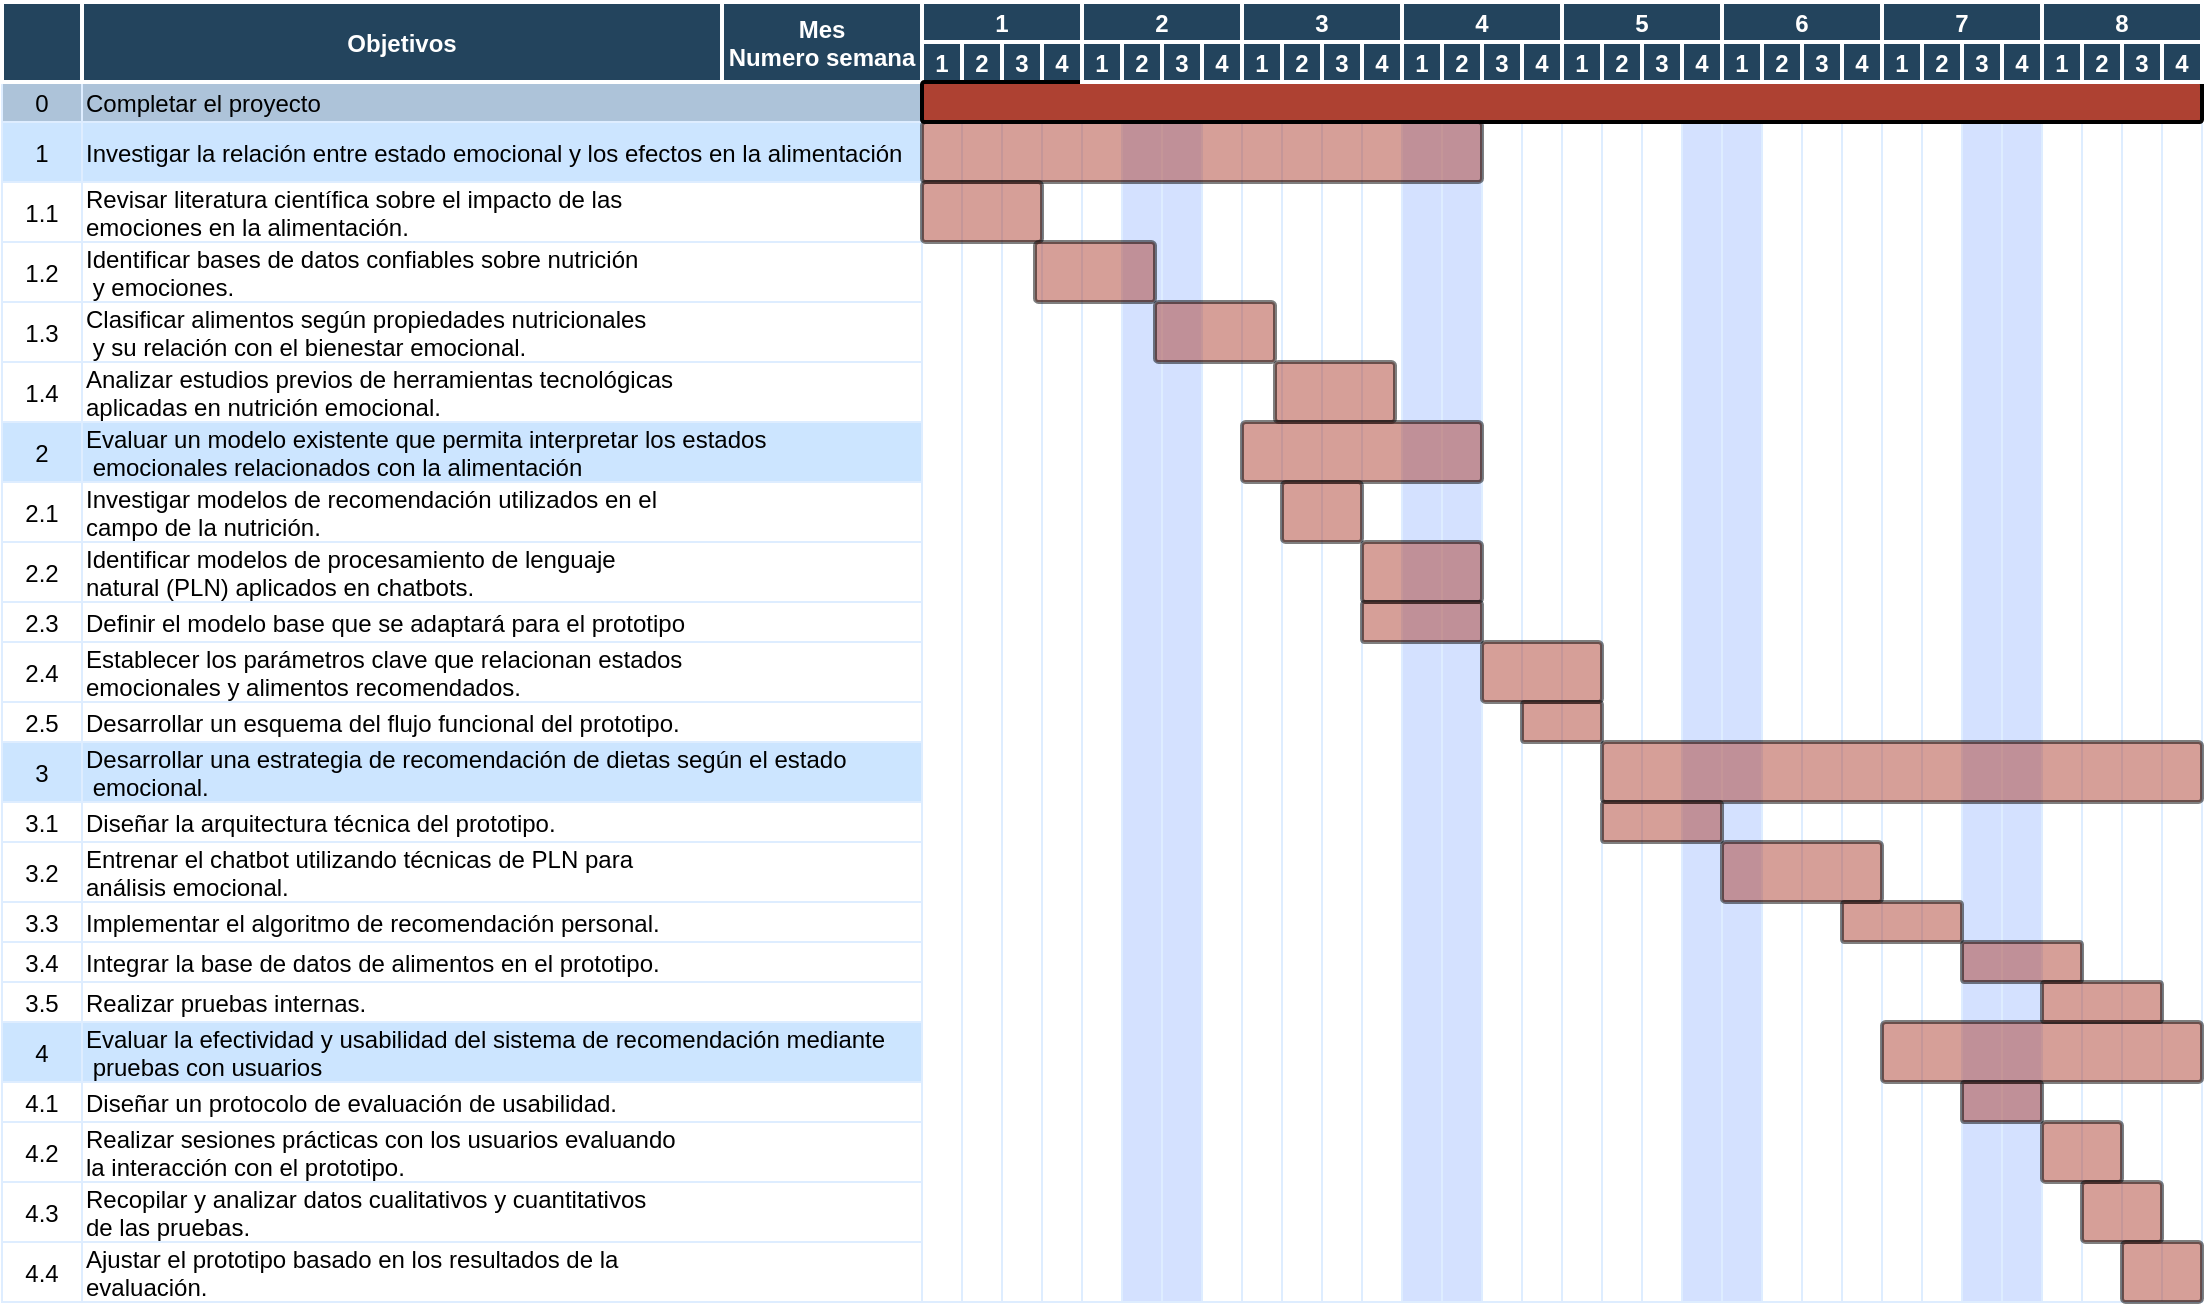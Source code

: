 <mxfile version="25.0.3">
  <diagram name="Page-1" id="8378b5f6-a2b2-b727-a746-972ab9d02e00">
    <mxGraphModel dx="1257" dy="726" grid="1" gridSize="10" guides="1" tooltips="1" connect="0" arrows="1" fold="1" page="1" pageScale="1.5" pageWidth="1169" pageHeight="827" background="none" math="0" shadow="0">
      <root>
        <mxCell id="0" />
        <mxCell id="1" parent="0" />
        <mxCell id="63" value="0" style="strokeColor=#DEEDFF;fillColor=#ADC3D9" parent="1" vertex="1">
          <mxGeometry x="40" y="360" width="40" height="20" as="geometry" />
        </mxCell>
        <mxCell id="64" value="Completar el proyecto" style="align=left;strokeColor=#DEEDFF;fillColor=#ADC3D9" parent="1" vertex="1">
          <mxGeometry x="80" y="360" width="420" height="20" as="geometry" />
        </mxCell>
        <mxCell id="68" value="" style="strokeColor=#DEEDFF" parent="1" vertex="1">
          <mxGeometry x="500" y="360" width="20" height="610" as="geometry" />
        </mxCell>
        <mxCell id="69" value="1" style="strokeColor=#DEEDFF;fillColor=#CCE5FF" parent="1" vertex="1">
          <mxGeometry x="40" y="380" width="40" height="30" as="geometry" />
        </mxCell>
        <mxCell id="70" value="Investigar la relación entre estado emocional y los efectos en la alimentación" style="align=left;strokeColor=#DEEDFF;fillColor=#CCE5FF" parent="1" vertex="1">
          <mxGeometry x="80" y="380" width="420" height="30" as="geometry" />
        </mxCell>
        <mxCell id="74" value="1.1" style="strokeColor=#DEEDFF" parent="1" vertex="1">
          <mxGeometry x="40" y="410" width="40" height="30" as="geometry" />
        </mxCell>
        <mxCell id="75" value="Revisar literatura científica sobre el impacto de las &#xa;emociones en la alimentación." style="align=left;strokeColor=#DEEDFF" parent="1" vertex="1">
          <mxGeometry x="80" y="410" width="420" height="30" as="geometry" />
        </mxCell>
        <mxCell id="79" value="1.2" style="strokeColor=#DEEDFF" parent="1" vertex="1">
          <mxGeometry x="40" y="440" width="40" height="30" as="geometry" />
        </mxCell>
        <mxCell id="80" value="Identificar bases de datos confiables sobre nutrición&#xa; y emociones." style="align=left;strokeColor=#DEEDFF" parent="1" vertex="1">
          <mxGeometry x="80" y="440" width="420" height="30" as="geometry" />
        </mxCell>
        <mxCell id="84" value="1.3" style="strokeColor=#DEEDFF" parent="1" vertex="1">
          <mxGeometry x="40" y="470" width="40" height="30" as="geometry" />
        </mxCell>
        <mxCell id="85" value="Clasificar alimentos según propiedades nutricionales&#xa; y su relación con el bienestar emocional." style="align=left;strokeColor=#DEEDFF" parent="1" vertex="1">
          <mxGeometry x="80" y="470" width="420" height="30" as="geometry" />
        </mxCell>
        <mxCell id="89" value="1.4" style="strokeColor=#DEEDFF" parent="1" vertex="1">
          <mxGeometry x="40" y="500" width="40" height="30" as="geometry" />
        </mxCell>
        <mxCell id="90" value="Analizar estudios previos de herramientas tecnológicas &#xa;aplicadas en nutrición emocional." style="align=left;strokeColor=#DEEDFF" parent="1" vertex="1">
          <mxGeometry x="80" y="500" width="420" height="30" as="geometry" />
        </mxCell>
        <mxCell id="99" value="2.1" style="strokeColor=#DEEDFF" parent="1" vertex="1">
          <mxGeometry x="40" y="560" width="40" height="30" as="geometry" />
        </mxCell>
        <mxCell id="100" value="Investigar modelos de recomendación utilizados en el &#xa;campo de la nutrición." style="align=left;strokeColor=#DEEDFF" parent="1" vertex="1">
          <mxGeometry x="80" y="560" width="420" height="30" as="geometry" />
        </mxCell>
        <mxCell id="104" value="2" style="strokeColor=#DEEDFF;fillColor=#CCE5FF" parent="1" vertex="1">
          <mxGeometry x="40" y="530" width="40" height="30" as="geometry" />
        </mxCell>
        <mxCell id="105" value="Evaluar un modelo existente que permita interpretar los estados&#xa; emocionales relacionados con la alimentación" style="align=left;strokeColor=#DEEDFF;fillColor=#CCE5FF" parent="1" vertex="1">
          <mxGeometry x="80" y="530" width="420" height="30" as="geometry" />
        </mxCell>
        <mxCell id="109" value="2.2" style="strokeColor=#DEEDFF" parent="1" vertex="1">
          <mxGeometry x="40" y="590" width="40" height="30" as="geometry" />
        </mxCell>
        <mxCell id="110" value="Identificar modelos de procesamiento de lenguaje&#xa;natural (PLN) aplicados en chatbots." style="align=left;strokeColor=#DEEDFF" parent="1" vertex="1">
          <mxGeometry x="80" y="590" width="420" height="30" as="geometry" />
        </mxCell>
        <mxCell id="114" value="2.3" style="strokeColor=#DEEDFF" parent="1" vertex="1">
          <mxGeometry x="40" y="620" width="40" height="20" as="geometry" />
        </mxCell>
        <mxCell id="115" value="Definir el modelo base que se adaptará para el prototipo" style="align=left;strokeColor=#DEEDFF" parent="1" vertex="1">
          <mxGeometry x="80" y="620" width="420" height="20" as="geometry" />
        </mxCell>
        <mxCell id="119" value="2.4" style="strokeColor=#DEEDFF" parent="1" vertex="1">
          <mxGeometry x="40" y="640" width="40" height="30" as="geometry" />
        </mxCell>
        <mxCell id="120" value="Establecer los parámetros clave que relacionan estados &#xa;emocionales y alimentos recomendados." style="align=left;strokeColor=#DEEDFF" parent="1" vertex="1">
          <mxGeometry x="80" y="640" width="420" height="30" as="geometry" />
        </mxCell>
        <mxCell id="124" value="2.5" style="strokeColor=#DEEDFF" parent="1" vertex="1">
          <mxGeometry x="40.0" y="670.0" width="40" height="20" as="geometry" />
        </mxCell>
        <mxCell id="125" value="Desarrollar un esquema del flujo funcional del prototipo." style="align=left;strokeColor=#DEEDFF" parent="1" vertex="1">
          <mxGeometry x="80" y="670" width="420" height="20" as="geometry" />
        </mxCell>
        <mxCell id="129" value="3.1" style="strokeColor=#DEEDFF" parent="1" vertex="1">
          <mxGeometry x="40.0" y="720.0" width="40" height="20" as="geometry" />
        </mxCell>
        <mxCell id="130" value="Diseñar la arquitectura técnica del prototipo." style="align=left;strokeColor=#DEEDFF" parent="1" vertex="1">
          <mxGeometry x="80" y="720" width="420" height="20" as="geometry" />
        </mxCell>
        <mxCell id="134" value="3.2" style="strokeColor=#DEEDFF;fillColor=#FFFFFF" parent="1" vertex="1">
          <mxGeometry x="40" y="740" width="40" height="30" as="geometry" />
        </mxCell>
        <mxCell id="135" value="Entrenar el chatbot utilizando técnicas de PLN para &#xa;análisis emocional." style="align=left;strokeColor=#DEEDFF;fillColor=#FFFFFF" parent="1" vertex="1">
          <mxGeometry x="80" y="740" width="420" height="30" as="geometry" />
        </mxCell>
        <mxCell id="139" value="3" style="strokeColor=#DEEDFF;fillColor=#CCE5FF" parent="1" vertex="1">
          <mxGeometry x="40" y="690" width="40" height="30" as="geometry" />
        </mxCell>
        <mxCell id="140" value="Desarrollar una estrategia de recomendación de dietas según el estado&#xa; emocional." style="align=left;strokeColor=#DEEDFF;fillColor=#CCE5FF" parent="1" vertex="1">
          <mxGeometry x="80" y="690" width="420" height="30" as="geometry" />
        </mxCell>
        <mxCell id="144" value="3.3" style="strokeColor=#DEEDFF" parent="1" vertex="1">
          <mxGeometry x="40.0" y="770.0" width="40" height="20" as="geometry" />
        </mxCell>
        <mxCell id="145" value="Implementar el algoritmo de recomendación personal." style="align=left;strokeColor=#DEEDFF" parent="1" vertex="1">
          <mxGeometry x="80" y="770" width="420" height="20" as="geometry" />
        </mxCell>
        <mxCell id="149" value="3.4" style="strokeColor=#DEEDFF" parent="1" vertex="1">
          <mxGeometry x="40.0" y="790.0" width="40" height="20" as="geometry" />
        </mxCell>
        <mxCell id="150" value="Integrar la base de datos de alimentos en el prototipo." style="align=left;strokeColor=#DEEDFF" parent="1" vertex="1">
          <mxGeometry x="80" y="790" width="420" height="20" as="geometry" />
        </mxCell>
        <mxCell id="154" value="3.5" style="strokeColor=#DEEDFF" parent="1" vertex="1">
          <mxGeometry x="40.0" y="810.0" width="40" height="20" as="geometry" />
        </mxCell>
        <mxCell id="155" value="Realizar pruebas internas." style="align=left;strokeColor=#DEEDFF" parent="1" vertex="1">
          <mxGeometry x="80" y="810" width="420" height="20" as="geometry" />
        </mxCell>
        <mxCell id="159" value="4.1" style="strokeColor=#DEEDFF" parent="1" vertex="1">
          <mxGeometry x="40.0" y="860.0" width="40" height="20" as="geometry" />
        </mxCell>
        <mxCell id="160" value="Diseñar un protocolo de evaluación de usabilidad." style="align=left;strokeColor=#DEEDFF" parent="1" vertex="1">
          <mxGeometry x="80" y="860" width="420" height="20" as="geometry" />
        </mxCell>
        <mxCell id="164" value="4.2" style="strokeColor=#DEEDFF" parent="1" vertex="1">
          <mxGeometry x="40" y="880" width="40" height="30" as="geometry" />
        </mxCell>
        <mxCell id="169" value="4.3" style="strokeColor=#DEEDFF" parent="1" vertex="1">
          <mxGeometry x="40" y="910" width="40" height="30" as="geometry" />
        </mxCell>
        <mxCell id="170" value="Realizar sesiones prácticas con los usuarios evaluando &#xa;la interacción con el prototipo." style="align=left;strokeColor=#DEEDFF" parent="1" vertex="1">
          <mxGeometry x="80" y="880" width="420" height="30" as="geometry" />
        </mxCell>
        <mxCell id="174" value="4.4" style="strokeColor=#DEEDFF" parent="1" vertex="1">
          <mxGeometry x="40" y="940" width="40" height="30" as="geometry" />
        </mxCell>
        <mxCell id="175" value="Recopilar y analizar datos cualitativos y cuantitativos &#xa;de las pruebas." style="align=left;strokeColor=#DEEDFF" parent="1" vertex="1">
          <mxGeometry x="80" y="910" width="420" height="30" as="geometry" />
        </mxCell>
        <mxCell id="194" value="" style="strokeColor=#DEEDFF" parent="1" vertex="1">
          <mxGeometry x="520" y="360" width="20" height="610" as="geometry" />
        </mxCell>
        <mxCell id="195" value="" style="strokeColor=#DEEDFF" parent="1" vertex="1">
          <mxGeometry x="540" y="360" width="20" height="610" as="geometry" />
        </mxCell>
        <mxCell id="196" value="" style="strokeColor=#DEEDFF" parent="1" vertex="1">
          <mxGeometry x="560" y="360" width="20" height="610" as="geometry" />
        </mxCell>
        <mxCell id="197" value="" style="strokeColor=#DEEDFF" parent="1" vertex="1">
          <mxGeometry x="580" y="360" width="20" height="610" as="geometry" />
        </mxCell>
        <mxCell id="198" value="" style="strokeColor=#DEEDFF;fillColor=#D4E1FF" parent="1" vertex="1">
          <mxGeometry x="600" y="360" width="20" height="610" as="geometry" />
        </mxCell>
        <mxCell id="199" value="" style="strokeColor=#DEEDFF;fillColor=#D4E1FF" parent="1" vertex="1">
          <mxGeometry x="620" y="360" width="20" height="610" as="geometry" />
        </mxCell>
        <mxCell id="200" value="" style="strokeColor=#DEEDFF" parent="1" vertex="1">
          <mxGeometry x="640" y="360" width="20" height="610" as="geometry" />
        </mxCell>
        <mxCell id="201" value="" style="strokeColor=#DEEDFF" parent="1" vertex="1">
          <mxGeometry x="660" y="360" width="20" height="610" as="geometry" />
        </mxCell>
        <mxCell id="202" value="" style="strokeColor=#DEEDFF" parent="1" vertex="1">
          <mxGeometry x="680" y="360" width="20" height="610" as="geometry" />
        </mxCell>
        <mxCell id="203" value="" style="strokeColor=#DEEDFF" parent="1" vertex="1">
          <mxGeometry x="700" y="360" width="20" height="610" as="geometry" />
        </mxCell>
        <mxCell id="204" value="" style="strokeColor=#DEEDFF" parent="1" vertex="1">
          <mxGeometry x="720" y="360" width="20" height="610" as="geometry" />
        </mxCell>
        <mxCell id="205" value="" style="strokeColor=#DEEDFF;fillColor=#D4E1FF" parent="1" vertex="1">
          <mxGeometry x="740" y="360" width="20" height="610" as="geometry" />
        </mxCell>
        <mxCell id="206" value="" style="strokeColor=#DEEDFF;fillColor=#D4E1FF" parent="1" vertex="1">
          <mxGeometry x="760" y="360" width="20" height="610" as="geometry" />
        </mxCell>
        <mxCell id="207" value="" style="strokeColor=#DEEDFF" parent="1" vertex="1">
          <mxGeometry x="780" y="360" width="20" height="610" as="geometry" />
        </mxCell>
        <mxCell id="208" value="" style="strokeColor=#DEEDFF" parent="1" vertex="1">
          <mxGeometry x="800" y="360" width="20" height="610" as="geometry" />
        </mxCell>
        <mxCell id="209" value="" style="strokeColor=#DEEDFF" parent="1" vertex="1">
          <mxGeometry x="820" y="360" width="20" height="610" as="geometry" />
        </mxCell>
        <mxCell id="210" value="" style="strokeColor=#DEEDFF" parent="1" vertex="1">
          <mxGeometry x="840" y="360" width="20" height="610" as="geometry" />
        </mxCell>
        <mxCell id="211" value="" style="strokeColor=#DEEDFF" parent="1" vertex="1">
          <mxGeometry x="860" y="360" width="20" height="610" as="geometry" />
        </mxCell>
        <mxCell id="212" value="" style="strokeColor=#DEEDFF;fillColor=#D4E1FF" parent="1" vertex="1">
          <mxGeometry x="880" y="360" width="20" height="610" as="geometry" />
        </mxCell>
        <mxCell id="213" value="" style="strokeColor=#DEEDFF;fillColor=#D4E1FF" parent="1" vertex="1">
          <mxGeometry x="900" y="360" width="20" height="610" as="geometry" />
        </mxCell>
        <mxCell id="214" value="" style="strokeColor=#DEEDFF" parent="1" vertex="1">
          <mxGeometry x="920" y="360" width="20" height="610" as="geometry" />
        </mxCell>
        <mxCell id="215" value="" style="strokeColor=#DEEDFF" parent="1" vertex="1">
          <mxGeometry x="940" y="360" width="20" height="610" as="geometry" />
        </mxCell>
        <mxCell id="216" value="" style="strokeColor=#DEEDFF" parent="1" vertex="1">
          <mxGeometry x="960" y="360" width="20" height="610" as="geometry" />
        </mxCell>
        <mxCell id="217" value="" style="strokeColor=#DEEDFF" parent="1" vertex="1">
          <mxGeometry x="980" y="360" width="20" height="610" as="geometry" />
        </mxCell>
        <mxCell id="218" value="" style="strokeColor=#DEEDFF" parent="1" vertex="1">
          <mxGeometry x="1000" y="360" width="20" height="610" as="geometry" />
        </mxCell>
        <mxCell id="219" value="" style="strokeColor=#DEEDFF;fillColor=#D4E1FF" parent="1" vertex="1">
          <mxGeometry x="1020" y="360" width="20" height="610" as="geometry" />
        </mxCell>
        <mxCell id="220" value="" style="strokeColor=#DEEDFF;fillColor=#D4E1FF" parent="1" vertex="1">
          <mxGeometry x="1040" y="360" width="20" height="610" as="geometry" />
        </mxCell>
        <mxCell id="221" value="" style="strokeColor=#DEEDFF" parent="1" vertex="1">
          <mxGeometry x="1060" y="360" width="20" height="610" as="geometry" />
        </mxCell>
        <mxCell id="222" value="" style="strokeColor=#DEEDFF" parent="1" vertex="1">
          <mxGeometry x="1080" y="360" width="20" height="610" as="geometry" />
        </mxCell>
        <mxCell id="223" value="" style="strokeColor=#DEEDFF" parent="1" vertex="1">
          <mxGeometry x="1100" y="360" width="20" height="610" as="geometry" />
        </mxCell>
        <mxCell id="224" value="" style="strokeColor=#DEEDFF" parent="1" vertex="1">
          <mxGeometry x="1120" y="360" width="20" height="610" as="geometry" />
        </mxCell>
        <mxCell id="2" value="Objetivos" style="fillColor=#23445D;strokeColor=#FFFFFF;strokeWidth=2;fontColor=#FFFFFF;fontStyle=1" parent="1" vertex="1">
          <mxGeometry x="80" y="320" width="320" height="40" as="geometry" />
        </mxCell>
        <mxCell id="3" value="" style="fillColor=#23445D;strokeColor=#FFFFFF;strokeWidth=2;fontColor=#FFFFFF;fontStyle=1" parent="1" vertex="1">
          <mxGeometry x="40" y="320" width="40" height="40" as="geometry" />
        </mxCell>
        <mxCell id="4" value="1" style="fillColor=#23445D;strokeColor=#FFFFFF;strokeWidth=2;fontColor=#FFFFFF;fontStyle=1" parent="1" vertex="1">
          <mxGeometry x="500" y="320" width="80" height="20" as="geometry" />
        </mxCell>
        <mxCell id="5" value="1" style="fillColor=#23445D;strokeColor=#FFFFFF;strokeWidth=2;fontColor=#FFFFFF;fontStyle=1" parent="1" vertex="1">
          <mxGeometry x="500.0" y="340.0" width="20" height="20" as="geometry" />
        </mxCell>
        <mxCell id="6" value="2" style="fillColor=#23445D;strokeColor=#FFFFFF;strokeWidth=2;fontColor=#FFFFFF;fontStyle=1" parent="1" vertex="1">
          <mxGeometry x="520.0" y="340.0" width="20" height="20" as="geometry" />
        </mxCell>
        <mxCell id="7" value="3" style="fillColor=#23445D;strokeColor=#FFFFFF;strokeWidth=2;fontColor=#FFFFFF;fontStyle=1" parent="1" vertex="1">
          <mxGeometry x="540.0" y="340.0" width="20" height="20" as="geometry" />
        </mxCell>
        <mxCell id="8" value="4" style="fillColor=#23445D;strokeColor=#FFFFFF;strokeWidth=2;fontColor=#FFFFFF;fontStyle=1" parent="1" vertex="1">
          <mxGeometry x="560.0" y="340.0" width="20" height="20" as="geometry" />
        </mxCell>
        <mxCell id="12" value="Mes&#xa;Numero semana" style="fillColor=#23445D;strokeColor=#FFFFFF;strokeWidth=2;fontColor=#FFFFFF;fontStyle=1" parent="1" vertex="1">
          <mxGeometry x="400" y="320" width="100" height="40" as="geometry" />
        </mxCell>
        <mxCell id="242" value="" style="shape=mxgraph.flowchart.process;fillColor=#AE4132;strokeColor=#000000;strokeWidth=2;opacity=50" parent="1" vertex="1">
          <mxGeometry x="500" y="380" width="280" height="30" as="geometry" />
        </mxCell>
        <mxCell id="254" value="" style="shape=mxgraph.flowchart.process;fillColor=#AE4132;strokeColor=#000000;strokeWidth=2;opacity=100" parent="1" vertex="1">
          <mxGeometry x="500" y="360" width="640" height="20" as="geometry" />
        </mxCell>
        <mxCell id="KMovM7LpsKUAW9iRTQMW-255" value="4" style="strokeColor=#DEEDFF;fillColor=#CCE5FF" parent="1" vertex="1">
          <mxGeometry x="40" y="830" width="40" height="30" as="geometry" />
        </mxCell>
        <mxCell id="KMovM7LpsKUAW9iRTQMW-256" value="Evaluar la efectividad y usabilidad del sistema de recomendación mediante&#xa; pruebas con usuarios" style="align=left;strokeColor=#DEEDFF;fillColor=#CCE5FF" parent="1" vertex="1">
          <mxGeometry x="80" y="830" width="420" height="30" as="geometry" />
        </mxCell>
        <mxCell id="KMovM7LpsKUAW9iRTQMW-257" value="Ajustar el prototipo basado en los resultados de la &#xa;evaluación." style="align=left;strokeColor=#DEEDFF" parent="1" vertex="1">
          <mxGeometry x="80" y="940" width="420" height="30" as="geometry" />
        </mxCell>
        <mxCell id="KMovM7LpsKUAW9iRTQMW-259" value="2" style="fillColor=#23445D;strokeColor=#FFFFFF;strokeWidth=2;fontColor=#FFFFFF;fontStyle=1" parent="1" vertex="1">
          <mxGeometry x="580" y="320" width="80" height="20" as="geometry" />
        </mxCell>
        <mxCell id="KMovM7LpsKUAW9iRTQMW-260" value="1" style="fillColor=#23445D;strokeColor=#FFFFFF;strokeWidth=2;fontColor=#FFFFFF;fontStyle=1" parent="1" vertex="1">
          <mxGeometry x="580.0" y="340.0" width="20" height="20" as="geometry" />
        </mxCell>
        <mxCell id="KMovM7LpsKUAW9iRTQMW-261" value="2" style="fillColor=#23445D;strokeColor=#FFFFFF;strokeWidth=2;fontColor=#FFFFFF;fontStyle=1" parent="1" vertex="1">
          <mxGeometry x="600.0" y="340.0" width="20" height="20" as="geometry" />
        </mxCell>
        <mxCell id="KMovM7LpsKUAW9iRTQMW-262" value="3" style="fillColor=#23445D;strokeColor=#FFFFFF;strokeWidth=2;fontColor=#FFFFFF;fontStyle=1" parent="1" vertex="1">
          <mxGeometry x="620.0" y="340.0" width="20" height="20" as="geometry" />
        </mxCell>
        <mxCell id="KMovM7LpsKUAW9iRTQMW-263" value="4" style="fillColor=#23445D;strokeColor=#FFFFFF;strokeWidth=2;fontColor=#FFFFFF;fontStyle=1" parent="1" vertex="1">
          <mxGeometry x="640.0" y="340.0" width="20" height="20" as="geometry" />
        </mxCell>
        <mxCell id="KMovM7LpsKUAW9iRTQMW-264" value="3" style="fillColor=#23445D;strokeColor=#FFFFFF;strokeWidth=2;fontColor=#FFFFFF;fontStyle=1" parent="1" vertex="1">
          <mxGeometry x="660" y="320" width="80" height="20" as="geometry" />
        </mxCell>
        <mxCell id="KMovM7LpsKUAW9iRTQMW-265" value="1" style="fillColor=#23445D;strokeColor=#FFFFFF;strokeWidth=2;fontColor=#FFFFFF;fontStyle=1" parent="1" vertex="1">
          <mxGeometry x="660.0" y="340.0" width="20" height="20" as="geometry" />
        </mxCell>
        <mxCell id="KMovM7LpsKUAW9iRTQMW-266" value="2" style="fillColor=#23445D;strokeColor=#FFFFFF;strokeWidth=2;fontColor=#FFFFFF;fontStyle=1" parent="1" vertex="1">
          <mxGeometry x="680.0" y="340.0" width="20" height="20" as="geometry" />
        </mxCell>
        <mxCell id="KMovM7LpsKUAW9iRTQMW-267" value="3" style="fillColor=#23445D;strokeColor=#FFFFFF;strokeWidth=2;fontColor=#FFFFFF;fontStyle=1" parent="1" vertex="1">
          <mxGeometry x="700.0" y="340.0" width="20" height="20" as="geometry" />
        </mxCell>
        <mxCell id="KMovM7LpsKUAW9iRTQMW-268" value="4" style="fillColor=#23445D;strokeColor=#FFFFFF;strokeWidth=2;fontColor=#FFFFFF;fontStyle=1" parent="1" vertex="1">
          <mxGeometry x="720.0" y="340.0" width="20" height="20" as="geometry" />
        </mxCell>
        <mxCell id="KMovM7LpsKUAW9iRTQMW-269" value="4" style="fillColor=#23445D;strokeColor=#FFFFFF;strokeWidth=2;fontColor=#FFFFFF;fontStyle=1" parent="1" vertex="1">
          <mxGeometry x="740" y="320" width="80" height="20" as="geometry" />
        </mxCell>
        <mxCell id="KMovM7LpsKUAW9iRTQMW-270" value="1" style="fillColor=#23445D;strokeColor=#FFFFFF;strokeWidth=2;fontColor=#FFFFFF;fontStyle=1" parent="1" vertex="1">
          <mxGeometry x="740.0" y="340.0" width="20" height="20" as="geometry" />
        </mxCell>
        <mxCell id="KMovM7LpsKUAW9iRTQMW-271" value="2" style="fillColor=#23445D;strokeColor=#FFFFFF;strokeWidth=2;fontColor=#FFFFFF;fontStyle=1" parent="1" vertex="1">
          <mxGeometry x="760.0" y="340.0" width="20" height="20" as="geometry" />
        </mxCell>
        <mxCell id="KMovM7LpsKUAW9iRTQMW-272" value="3" style="fillColor=#23445D;strokeColor=#FFFFFF;strokeWidth=2;fontColor=#FFFFFF;fontStyle=1" parent="1" vertex="1">
          <mxGeometry x="780.0" y="340.0" width="20" height="20" as="geometry" />
        </mxCell>
        <mxCell id="KMovM7LpsKUAW9iRTQMW-273" value="4" style="fillColor=#23445D;strokeColor=#FFFFFF;strokeWidth=2;fontColor=#FFFFFF;fontStyle=1" parent="1" vertex="1">
          <mxGeometry x="800.0" y="340.0" width="20" height="20" as="geometry" />
        </mxCell>
        <mxCell id="KMovM7LpsKUAW9iRTQMW-274" value="5" style="fillColor=#23445D;strokeColor=#FFFFFF;strokeWidth=2;fontColor=#FFFFFF;fontStyle=1" parent="1" vertex="1">
          <mxGeometry x="820" y="320" width="80" height="20" as="geometry" />
        </mxCell>
        <mxCell id="KMovM7LpsKUAW9iRTQMW-275" value="1" style="fillColor=#23445D;strokeColor=#FFFFFF;strokeWidth=2;fontColor=#FFFFFF;fontStyle=1" parent="1" vertex="1">
          <mxGeometry x="820.0" y="340.0" width="20" height="20" as="geometry" />
        </mxCell>
        <mxCell id="KMovM7LpsKUAW9iRTQMW-276" value="2" style="fillColor=#23445D;strokeColor=#FFFFFF;strokeWidth=2;fontColor=#FFFFFF;fontStyle=1" parent="1" vertex="1">
          <mxGeometry x="840.0" y="340.0" width="20" height="20" as="geometry" />
        </mxCell>
        <mxCell id="KMovM7LpsKUAW9iRTQMW-277" value="3" style="fillColor=#23445D;strokeColor=#FFFFFF;strokeWidth=2;fontColor=#FFFFFF;fontStyle=1" parent="1" vertex="1">
          <mxGeometry x="860.0" y="340.0" width="20" height="20" as="geometry" />
        </mxCell>
        <mxCell id="KMovM7LpsKUAW9iRTQMW-278" value="4" style="fillColor=#23445D;strokeColor=#FFFFFF;strokeWidth=2;fontColor=#FFFFFF;fontStyle=1" parent="1" vertex="1">
          <mxGeometry x="880.0" y="340.0" width="20" height="20" as="geometry" />
        </mxCell>
        <mxCell id="KMovM7LpsKUAW9iRTQMW-279" value="6" style="fillColor=#23445D;strokeColor=#FFFFFF;strokeWidth=2;fontColor=#FFFFFF;fontStyle=1" parent="1" vertex="1">
          <mxGeometry x="900" y="320" width="80" height="20" as="geometry" />
        </mxCell>
        <mxCell id="KMovM7LpsKUAW9iRTQMW-280" value="1" style="fillColor=#23445D;strokeColor=#FFFFFF;strokeWidth=2;fontColor=#FFFFFF;fontStyle=1" parent="1" vertex="1">
          <mxGeometry x="900.0" y="340.0" width="20" height="20" as="geometry" />
        </mxCell>
        <mxCell id="KMovM7LpsKUAW9iRTQMW-281" value="2" style="fillColor=#23445D;strokeColor=#FFFFFF;strokeWidth=2;fontColor=#FFFFFF;fontStyle=1" parent="1" vertex="1">
          <mxGeometry x="920.0" y="340.0" width="20" height="20" as="geometry" />
        </mxCell>
        <mxCell id="KMovM7LpsKUAW9iRTQMW-282" value="3" style="fillColor=#23445D;strokeColor=#FFFFFF;strokeWidth=2;fontColor=#FFFFFF;fontStyle=1" parent="1" vertex="1">
          <mxGeometry x="940.0" y="340.0" width="20" height="20" as="geometry" />
        </mxCell>
        <mxCell id="KMovM7LpsKUAW9iRTQMW-283" value="4" style="fillColor=#23445D;strokeColor=#FFFFFF;strokeWidth=2;fontColor=#FFFFFF;fontStyle=1" parent="1" vertex="1">
          <mxGeometry x="960.0" y="340.0" width="20" height="20" as="geometry" />
        </mxCell>
        <mxCell id="KMovM7LpsKUAW9iRTQMW-284" value="7" style="fillColor=#23445D;strokeColor=#FFFFFF;strokeWidth=2;fontColor=#FFFFFF;fontStyle=1" parent="1" vertex="1">
          <mxGeometry x="980" y="320" width="80" height="20" as="geometry" />
        </mxCell>
        <mxCell id="KMovM7LpsKUAW9iRTQMW-285" value="1" style="fillColor=#23445D;strokeColor=#FFFFFF;strokeWidth=2;fontColor=#FFFFFF;fontStyle=1" parent="1" vertex="1">
          <mxGeometry x="980.0" y="340.0" width="20" height="20" as="geometry" />
        </mxCell>
        <mxCell id="KMovM7LpsKUAW9iRTQMW-286" value="2" style="fillColor=#23445D;strokeColor=#FFFFFF;strokeWidth=2;fontColor=#FFFFFF;fontStyle=1" parent="1" vertex="1">
          <mxGeometry x="1000.0" y="340.0" width="20" height="20" as="geometry" />
        </mxCell>
        <mxCell id="KMovM7LpsKUAW9iRTQMW-287" value="3" style="fillColor=#23445D;strokeColor=#FFFFFF;strokeWidth=2;fontColor=#FFFFFF;fontStyle=1" parent="1" vertex="1">
          <mxGeometry x="1020.0" y="340.0" width="20" height="20" as="geometry" />
        </mxCell>
        <mxCell id="KMovM7LpsKUAW9iRTQMW-288" value="4" style="fillColor=#23445D;strokeColor=#FFFFFF;strokeWidth=2;fontColor=#FFFFFF;fontStyle=1" parent="1" vertex="1">
          <mxGeometry x="1040.0" y="340.0" width="20" height="20" as="geometry" />
        </mxCell>
        <mxCell id="KMovM7LpsKUAW9iRTQMW-289" value="8" style="fillColor=#23445D;strokeColor=#FFFFFF;strokeWidth=2;fontColor=#FFFFFF;fontStyle=1" parent="1" vertex="1">
          <mxGeometry x="1060" y="320" width="80" height="20" as="geometry" />
        </mxCell>
        <mxCell id="KMovM7LpsKUAW9iRTQMW-290" value="1" style="fillColor=#23445D;strokeColor=#FFFFFF;strokeWidth=2;fontColor=#FFFFFF;fontStyle=1" parent="1" vertex="1">
          <mxGeometry x="1060.0" y="340.0" width="20" height="20" as="geometry" />
        </mxCell>
        <mxCell id="KMovM7LpsKUAW9iRTQMW-291" value="2" style="fillColor=#23445D;strokeColor=#FFFFFF;strokeWidth=2;fontColor=#FFFFFF;fontStyle=1" parent="1" vertex="1">
          <mxGeometry x="1080.0" y="340.0" width="20" height="20" as="geometry" />
        </mxCell>
        <mxCell id="KMovM7LpsKUAW9iRTQMW-292" value="3" style="fillColor=#23445D;strokeColor=#FFFFFF;strokeWidth=2;fontColor=#FFFFFF;fontStyle=1" parent="1" vertex="1">
          <mxGeometry x="1100.0" y="340.0" width="20" height="20" as="geometry" />
        </mxCell>
        <mxCell id="KMovM7LpsKUAW9iRTQMW-293" value="4" style="fillColor=#23445D;strokeColor=#FFFFFF;strokeWidth=2;fontColor=#FFFFFF;fontStyle=1" parent="1" vertex="1">
          <mxGeometry x="1120.0" y="340.0" width="20" height="20" as="geometry" />
        </mxCell>
        <mxCell id="KMovM7LpsKUAW9iRTQMW-294" value="" style="shape=mxgraph.flowchart.process;fillColor=#AE4132;strokeColor=#000000;strokeWidth=2;opacity=50" parent="1" vertex="1">
          <mxGeometry x="500" y="410" width="60" height="30" as="geometry" />
        </mxCell>
        <mxCell id="KMovM7LpsKUAW9iRTQMW-295" value="" style="shape=mxgraph.flowchart.process;fillColor=#AE4132;strokeColor=#000000;strokeWidth=2;opacity=50" parent="1" vertex="1">
          <mxGeometry x="556.5" y="440" width="60" height="30" as="geometry" />
        </mxCell>
        <mxCell id="KMovM7LpsKUAW9iRTQMW-296" value="" style="shape=mxgraph.flowchart.process;fillColor=#AE4132;strokeColor=#000000;strokeWidth=2;opacity=50" parent="1" vertex="1">
          <mxGeometry x="616.5" y="470" width="60" height="30" as="geometry" />
        </mxCell>
        <mxCell id="KMovM7LpsKUAW9iRTQMW-297" value="" style="shape=mxgraph.flowchart.process;fillColor=#AE4132;strokeColor=#000000;strokeWidth=2;opacity=50" parent="1" vertex="1">
          <mxGeometry x="676.5" y="500" width="60" height="30" as="geometry" />
        </mxCell>
        <mxCell id="KMovM7LpsKUAW9iRTQMW-299" value="" style="shape=mxgraph.flowchart.process;fillColor=#AE4132;strokeColor=#000000;strokeWidth=2;opacity=50" parent="1" vertex="1">
          <mxGeometry x="660" y="530" width="120" height="30" as="geometry" />
        </mxCell>
        <mxCell id="KMovM7LpsKUAW9iRTQMW-301" value="" style="shape=mxgraph.flowchart.process;fillColor=#AE4132;strokeColor=#000000;strokeWidth=2;opacity=50" parent="1" vertex="1">
          <mxGeometry x="680" y="560" width="40" height="30" as="geometry" />
        </mxCell>
        <mxCell id="KMovM7LpsKUAW9iRTQMW-302" value="" style="shape=mxgraph.flowchart.process;fillColor=#AE4132;strokeColor=#000000;strokeWidth=2;opacity=50" parent="1" vertex="1">
          <mxGeometry x="720" y="590" width="60" height="30" as="geometry" />
        </mxCell>
        <mxCell id="KMovM7LpsKUAW9iRTQMW-303" value="" style="shape=mxgraph.flowchart.process;fillColor=#AE4132;strokeColor=#000000;strokeWidth=2;opacity=50" parent="1" vertex="1">
          <mxGeometry x="720" y="620" width="60" height="20" as="geometry" />
        </mxCell>
        <mxCell id="KMovM7LpsKUAW9iRTQMW-304" value="" style="shape=mxgraph.flowchart.process;fillColor=#AE4132;strokeColor=#000000;strokeWidth=2;opacity=50" parent="1" vertex="1">
          <mxGeometry x="780" y="640" width="60" height="30" as="geometry" />
        </mxCell>
        <mxCell id="KMovM7LpsKUAW9iRTQMW-305" value="" style="shape=mxgraph.flowchart.process;fillColor=#AE4132;strokeColor=#000000;strokeWidth=2;opacity=50" parent="1" vertex="1">
          <mxGeometry x="800" y="670" width="40" height="20" as="geometry" />
        </mxCell>
        <mxCell id="KMovM7LpsKUAW9iRTQMW-306" value="" style="shape=mxgraph.flowchart.process;fillColor=#AE4132;strokeColor=#000000;strokeWidth=2;opacity=50" parent="1" vertex="1">
          <mxGeometry x="840" y="690" width="300" height="30" as="geometry" />
        </mxCell>
        <mxCell id="KMovM7LpsKUAW9iRTQMW-307" value="" style="shape=mxgraph.flowchart.process;fillColor=#AE4132;strokeColor=#000000;strokeWidth=2;opacity=50" parent="1" vertex="1">
          <mxGeometry x="840" y="720" width="60" height="20" as="geometry" />
        </mxCell>
        <mxCell id="KMovM7LpsKUAW9iRTQMW-308" value="" style="shape=mxgraph.flowchart.process;fillColor=#AE4132;strokeColor=#000000;strokeWidth=2;opacity=50" parent="1" vertex="1">
          <mxGeometry x="900" y="740" width="80" height="30" as="geometry" />
        </mxCell>
        <mxCell id="KMovM7LpsKUAW9iRTQMW-309" value="" style="shape=mxgraph.flowchart.process;fillColor=#AE4132;strokeColor=#000000;strokeWidth=2;opacity=50" parent="1" vertex="1">
          <mxGeometry x="960" y="770" width="60" height="20" as="geometry" />
        </mxCell>
        <mxCell id="KMovM7LpsKUAW9iRTQMW-310" value="" style="shape=mxgraph.flowchart.process;fillColor=#AE4132;strokeColor=#000000;strokeWidth=2;opacity=50" parent="1" vertex="1">
          <mxGeometry x="1020" y="790" width="60" height="20" as="geometry" />
        </mxCell>
        <mxCell id="KMovM7LpsKUAW9iRTQMW-311" value="" style="shape=mxgraph.flowchart.process;fillColor=#AE4132;strokeColor=#000000;strokeWidth=2;opacity=50" parent="1" vertex="1">
          <mxGeometry x="980" y="830" width="160" height="30" as="geometry" />
        </mxCell>
        <mxCell id="KMovM7LpsKUAW9iRTQMW-312" value="" style="shape=mxgraph.flowchart.process;fillColor=#AE4132;strokeColor=#000000;strokeWidth=2;opacity=50" parent="1" vertex="1">
          <mxGeometry x="1060" y="810" width="60" height="20" as="geometry" />
        </mxCell>
        <mxCell id="KMovM7LpsKUAW9iRTQMW-314" value="" style="shape=mxgraph.flowchart.process;fillColor=#AE4132;strokeColor=#000000;strokeWidth=2;opacity=50" parent="1" vertex="1">
          <mxGeometry x="1020" y="860" width="40" height="20" as="geometry" />
        </mxCell>
        <mxCell id="KMovM7LpsKUAW9iRTQMW-315" value="" style="shape=mxgraph.flowchart.process;fillColor=#AE4132;strokeColor=#000000;strokeWidth=2;opacity=50" parent="1" vertex="1">
          <mxGeometry x="1060" y="880" width="40" height="30" as="geometry" />
        </mxCell>
        <mxCell id="KMovM7LpsKUAW9iRTQMW-316" value="" style="shape=mxgraph.flowchart.process;fillColor=#AE4132;strokeColor=#000000;strokeWidth=2;opacity=50" parent="1" vertex="1">
          <mxGeometry x="1080" y="910" width="40" height="30" as="geometry" />
        </mxCell>
        <mxCell id="KMovM7LpsKUAW9iRTQMW-317" value="" style="shape=mxgraph.flowchart.process;fillColor=#AE4132;strokeColor=#000000;strokeWidth=2;opacity=50" parent="1" vertex="1">
          <mxGeometry x="1100" y="940" width="40" height="30" as="geometry" />
        </mxCell>
      </root>
    </mxGraphModel>
  </diagram>
</mxfile>
